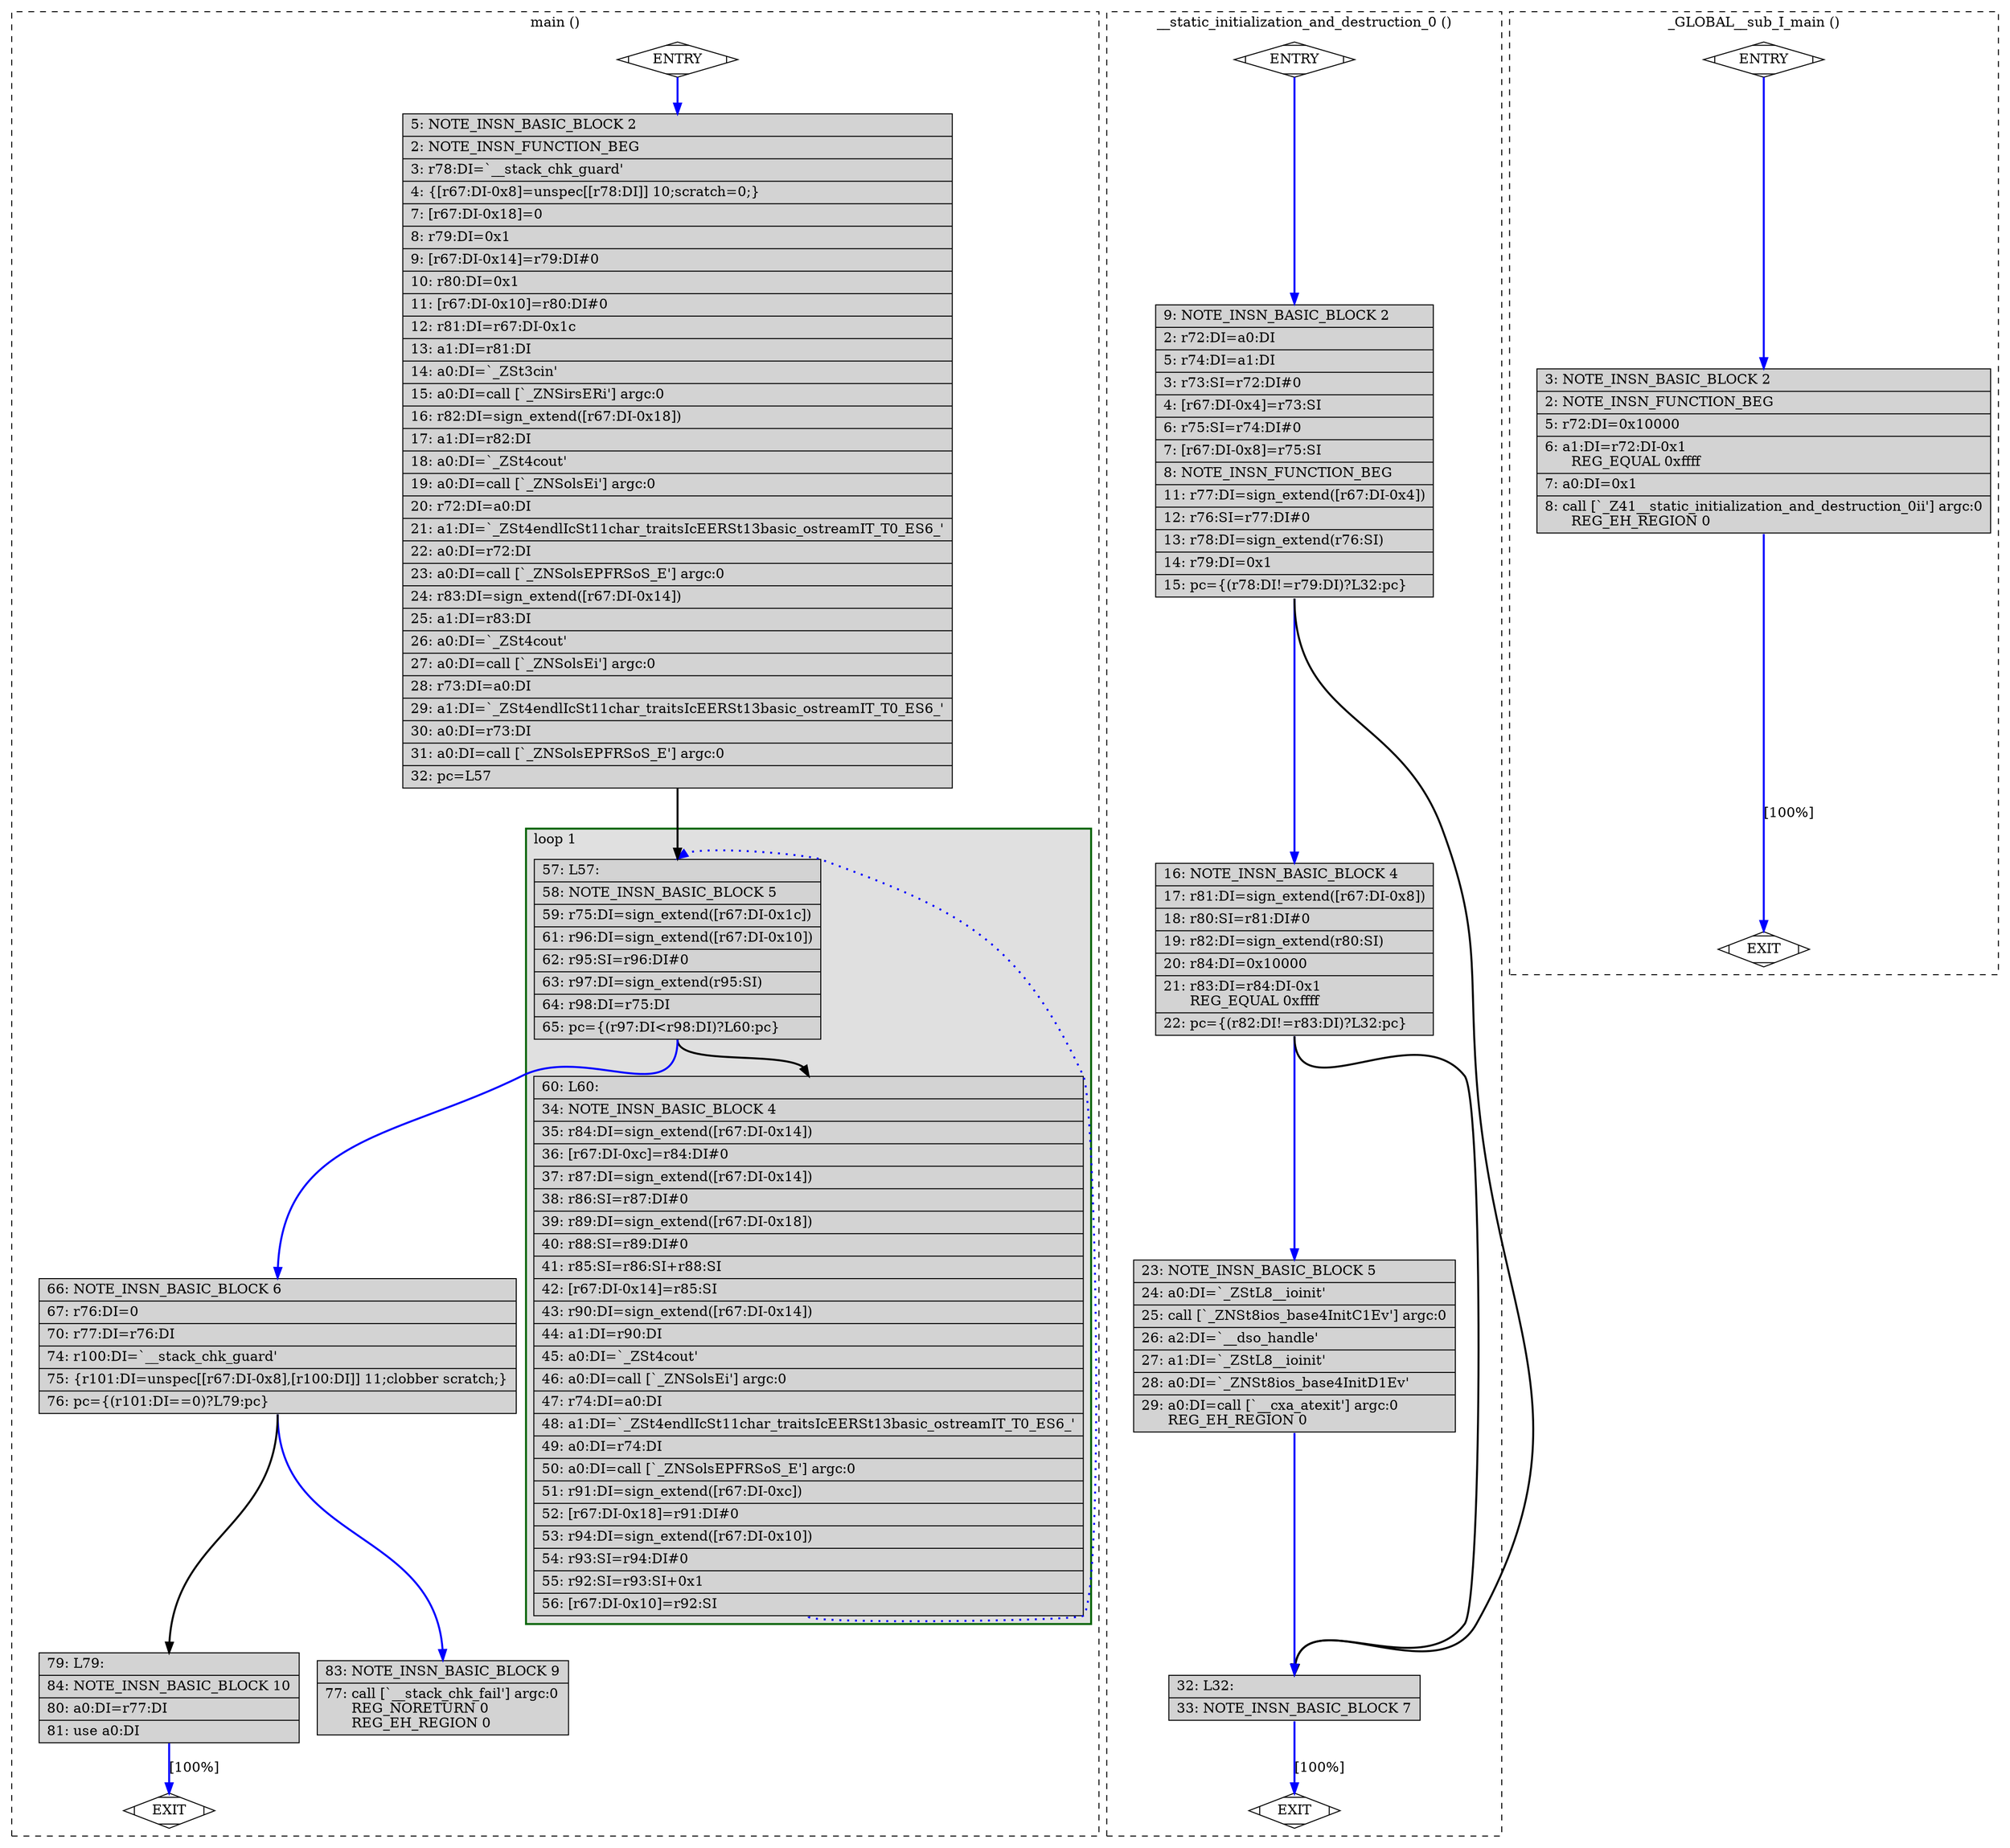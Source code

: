 digraph "cfg_analysis/O0/fibonacci_O0-Fibonacci.cpp.245r.expand" {
overlap=false;
subgraph "cluster_main" {
	style="dashed";
	color="black";
	label="main ()";
	subgraph cluster_1727_1 {
	style="filled";
	color="darkgreen";
	fillcolor="grey88";
	label="loop 1";
	labeljust=l;
	penwidth=2;
	fn_1727_basic_block_5 [shape=record,style=filled,fillcolor=lightgrey,label="{\ \ \ 57:\ L57:\l\
|\ \ \ 58:\ NOTE_INSN_BASIC_BLOCK\ 5\l\
|\ \ \ 59:\ r75:DI=sign_extend([r67:DI-0x1c])\l\
|\ \ \ 61:\ r96:DI=sign_extend([r67:DI-0x10])\l\
|\ \ \ 62:\ r95:SI=r96:DI#0\l\
|\ \ \ 63:\ r97:DI=sign_extend(r95:SI)\l\
|\ \ \ 64:\ r98:DI=r75:DI\l\
|\ \ \ 65:\ pc=\{(r97:DI\<r98:DI)?L60:pc\}\l\
}"];

	fn_1727_basic_block_4 [shape=record,style=filled,fillcolor=lightgrey,label="{\ \ \ 60:\ L60:\l\
|\ \ \ 34:\ NOTE_INSN_BASIC_BLOCK\ 4\l\
|\ \ \ 35:\ r84:DI=sign_extend([r67:DI-0x14])\l\
|\ \ \ 36:\ [r67:DI-0xc]=r84:DI#0\l\
|\ \ \ 37:\ r87:DI=sign_extend([r67:DI-0x14])\l\
|\ \ \ 38:\ r86:SI=r87:DI#0\l\
|\ \ \ 39:\ r89:DI=sign_extend([r67:DI-0x18])\l\
|\ \ \ 40:\ r88:SI=r89:DI#0\l\
|\ \ \ 41:\ r85:SI=r86:SI+r88:SI\l\
|\ \ \ 42:\ [r67:DI-0x14]=r85:SI\l\
|\ \ \ 43:\ r90:DI=sign_extend([r67:DI-0x14])\l\
|\ \ \ 44:\ a1:DI=r90:DI\l\
|\ \ \ 45:\ a0:DI=`_ZSt4cout'\l\
|\ \ \ 46:\ a0:DI=call\ [`_ZNSolsEi']\ argc:0\l\
|\ \ \ 47:\ r74:DI=a0:DI\l\
|\ \ \ 48:\ a1:DI=`_ZSt4endlIcSt11char_traitsIcEERSt13basic_ostreamIT_T0_ES6_'\l\
|\ \ \ 49:\ a0:DI=r74:DI\l\
|\ \ \ 50:\ a0:DI=call\ [`_ZNSolsEPFRSoS_E']\ argc:0\l\
|\ \ \ 51:\ r91:DI=sign_extend([r67:DI-0xc])\l\
|\ \ \ 52:\ [r67:DI-0x18]=r91:DI#0\l\
|\ \ \ 53:\ r94:DI=sign_extend([r67:DI-0x10])\l\
|\ \ \ 54:\ r93:SI=r94:DI#0\l\
|\ \ \ 55:\ r92:SI=r93:SI+0x1\l\
|\ \ \ 56:\ [r67:DI-0x10]=r92:SI\l\
}"];

	}
	fn_1727_basic_block_0 [shape=Mdiamond,style=filled,fillcolor=white,label="ENTRY"];

	fn_1727_basic_block_1 [shape=Mdiamond,style=filled,fillcolor=white,label="EXIT"];

	fn_1727_basic_block_2 [shape=record,style=filled,fillcolor=lightgrey,label="{\ \ \ \ 5:\ NOTE_INSN_BASIC_BLOCK\ 2\l\
|\ \ \ \ 2:\ NOTE_INSN_FUNCTION_BEG\l\
|\ \ \ \ 3:\ r78:DI=`__stack_chk_guard'\l\
|\ \ \ \ 4:\ \{[r67:DI-0x8]=unspec[[r78:DI]]\ 10;scratch=0;\}\l\
|\ \ \ \ 7:\ [r67:DI-0x18]=0\l\
|\ \ \ \ 8:\ r79:DI=0x1\l\
|\ \ \ \ 9:\ [r67:DI-0x14]=r79:DI#0\l\
|\ \ \ 10:\ r80:DI=0x1\l\
|\ \ \ 11:\ [r67:DI-0x10]=r80:DI#0\l\
|\ \ \ 12:\ r81:DI=r67:DI-0x1c\l\
|\ \ \ 13:\ a1:DI=r81:DI\l\
|\ \ \ 14:\ a0:DI=`_ZSt3cin'\l\
|\ \ \ 15:\ a0:DI=call\ [`_ZNSirsERi']\ argc:0\l\
|\ \ \ 16:\ r82:DI=sign_extend([r67:DI-0x18])\l\
|\ \ \ 17:\ a1:DI=r82:DI\l\
|\ \ \ 18:\ a0:DI=`_ZSt4cout'\l\
|\ \ \ 19:\ a0:DI=call\ [`_ZNSolsEi']\ argc:0\l\
|\ \ \ 20:\ r72:DI=a0:DI\l\
|\ \ \ 21:\ a1:DI=`_ZSt4endlIcSt11char_traitsIcEERSt13basic_ostreamIT_T0_ES6_'\l\
|\ \ \ 22:\ a0:DI=r72:DI\l\
|\ \ \ 23:\ a0:DI=call\ [`_ZNSolsEPFRSoS_E']\ argc:0\l\
|\ \ \ 24:\ r83:DI=sign_extend([r67:DI-0x14])\l\
|\ \ \ 25:\ a1:DI=r83:DI\l\
|\ \ \ 26:\ a0:DI=`_ZSt4cout'\l\
|\ \ \ 27:\ a0:DI=call\ [`_ZNSolsEi']\ argc:0\l\
|\ \ \ 28:\ r73:DI=a0:DI\l\
|\ \ \ 29:\ a1:DI=`_ZSt4endlIcSt11char_traitsIcEERSt13basic_ostreamIT_T0_ES6_'\l\
|\ \ \ 30:\ a0:DI=r73:DI\l\
|\ \ \ 31:\ a0:DI=call\ [`_ZNSolsEPFRSoS_E']\ argc:0\l\
|\ \ \ 32:\ pc=L57\l\
}"];

	fn_1727_basic_block_6 [shape=record,style=filled,fillcolor=lightgrey,label="{\ \ \ 66:\ NOTE_INSN_BASIC_BLOCK\ 6\l\
|\ \ \ 67:\ r76:DI=0\l\
|\ \ \ 70:\ r77:DI=r76:DI\l\
|\ \ \ 74:\ r100:DI=`__stack_chk_guard'\l\
|\ \ \ 75:\ \{r101:DI=unspec[[r67:DI-0x8],[r100:DI]]\ 11;clobber\ scratch;\}\l\
|\ \ \ 76:\ pc=\{(r101:DI==0)?L79:pc\}\l\
}"];

	fn_1727_basic_block_9 [shape=record,style=filled,fillcolor=lightgrey,label="{\ \ \ 83:\ NOTE_INSN_BASIC_BLOCK\ 9\l\
|\ \ \ 77:\ call\ [`__stack_chk_fail']\ argc:0\l\
\ \ \ \ \ \ REG_NORETURN\ 0\l\
\ \ \ \ \ \ REG_EH_REGION\ 0\l\
}"];

	fn_1727_basic_block_10 [shape=record,style=filled,fillcolor=lightgrey,label="{\ \ \ 79:\ L79:\l\
|\ \ \ 84:\ NOTE_INSN_BASIC_BLOCK\ 10\l\
|\ \ \ 80:\ a0:DI=r77:DI\l\
|\ \ \ 81:\ use\ a0:DI\l\
}"];

	fn_1727_basic_block_0:s -> fn_1727_basic_block_2:n [style="solid,bold",color=blue,weight=100,constraint=true];
	fn_1727_basic_block_2:s -> fn_1727_basic_block_5:n [style="solid,bold",color=black,weight=10,constraint=true];
	fn_1727_basic_block_4:s -> fn_1727_basic_block_5:n [style="dotted,bold",color=blue,weight=10,constraint=false];
	fn_1727_basic_block_5:s -> fn_1727_basic_block_4:n [style="solid,bold",color=black,weight=10,constraint=true];
	fn_1727_basic_block_5:s -> fn_1727_basic_block_6:n [style="solid,bold",color=blue,weight=100,constraint=true];
	fn_1727_basic_block_6:s -> fn_1727_basic_block_10:n [style="solid,bold",color=black,weight=10,constraint=true];
	fn_1727_basic_block_6:s -> fn_1727_basic_block_9:n [style="solid,bold",color=blue,weight=100,constraint=true];
	fn_1727_basic_block_10:s -> fn_1727_basic_block_1:n [style="solid,bold",color=blue,weight=100,constraint=true,label="[100%]"];
	fn_1727_basic_block_0:s -> fn_1727_basic_block_1:n [style="invis",constraint=true];
}
subgraph "cluster___static_initialization_and_destruction_0" {
	style="dashed";
	color="black";
	label="__static_initialization_and_destruction_0 ()";
	fn_2227_basic_block_0 [shape=Mdiamond,style=filled,fillcolor=white,label="ENTRY"];

	fn_2227_basic_block_1 [shape=Mdiamond,style=filled,fillcolor=white,label="EXIT"];

	fn_2227_basic_block_2 [shape=record,style=filled,fillcolor=lightgrey,label="{\ \ \ \ 9:\ NOTE_INSN_BASIC_BLOCK\ 2\l\
|\ \ \ \ 2:\ r72:DI=a0:DI\l\
|\ \ \ \ 5:\ r74:DI=a1:DI\l\
|\ \ \ \ 3:\ r73:SI=r72:DI#0\l\
|\ \ \ \ 4:\ [r67:DI-0x4]=r73:SI\l\
|\ \ \ \ 6:\ r75:SI=r74:DI#0\l\
|\ \ \ \ 7:\ [r67:DI-0x8]=r75:SI\l\
|\ \ \ \ 8:\ NOTE_INSN_FUNCTION_BEG\l\
|\ \ \ 11:\ r77:DI=sign_extend([r67:DI-0x4])\l\
|\ \ \ 12:\ r76:SI=r77:DI#0\l\
|\ \ \ 13:\ r78:DI=sign_extend(r76:SI)\l\
|\ \ \ 14:\ r79:DI=0x1\l\
|\ \ \ 15:\ pc=\{(r78:DI!=r79:DI)?L32:pc\}\l\
}"];

	fn_2227_basic_block_4 [shape=record,style=filled,fillcolor=lightgrey,label="{\ \ \ 16:\ NOTE_INSN_BASIC_BLOCK\ 4\l\
|\ \ \ 17:\ r81:DI=sign_extend([r67:DI-0x8])\l\
|\ \ \ 18:\ r80:SI=r81:DI#0\l\
|\ \ \ 19:\ r82:DI=sign_extend(r80:SI)\l\
|\ \ \ 20:\ r84:DI=0x10000\l\
|\ \ \ 21:\ r83:DI=r84:DI-0x1\l\
\ \ \ \ \ \ REG_EQUAL\ 0xffff\l\
|\ \ \ 22:\ pc=\{(r82:DI!=r83:DI)?L32:pc\}\l\
}"];

	fn_2227_basic_block_5 [shape=record,style=filled,fillcolor=lightgrey,label="{\ \ \ 23:\ NOTE_INSN_BASIC_BLOCK\ 5\l\
|\ \ \ 24:\ a0:DI=`_ZStL8__ioinit'\l\
|\ \ \ 25:\ call\ [`_ZNSt8ios_base4InitC1Ev']\ argc:0\l\
|\ \ \ 26:\ a2:DI=`__dso_handle'\l\
|\ \ \ 27:\ a1:DI=`_ZStL8__ioinit'\l\
|\ \ \ 28:\ a0:DI=`_ZNSt8ios_base4InitD1Ev'\l\
|\ \ \ 29:\ a0:DI=call\ [`__cxa_atexit']\ argc:0\l\
\ \ \ \ \ \ REG_EH_REGION\ 0\l\
}"];

	fn_2227_basic_block_7 [shape=record,style=filled,fillcolor=lightgrey,label="{\ \ \ 32:\ L32:\l\
|\ \ \ 33:\ NOTE_INSN_BASIC_BLOCK\ 7\l\
}"];

	fn_2227_basic_block_0:s -> fn_2227_basic_block_2:n [style="solid,bold",color=blue,weight=100,constraint=true];
	fn_2227_basic_block_2:s -> fn_2227_basic_block_4:n [style="solid,bold",color=blue,weight=100,constraint=true];
	fn_2227_basic_block_2:s -> fn_2227_basic_block_7:n [style="solid,bold",color=black,weight=10,constraint=true];
	fn_2227_basic_block_4:s -> fn_2227_basic_block_5:n [style="solid,bold",color=blue,weight=100,constraint=true];
	fn_2227_basic_block_4:s -> fn_2227_basic_block_7:n [style="solid,bold",color=black,weight=10,constraint=true];
	fn_2227_basic_block_5:s -> fn_2227_basic_block_7:n [style="solid,bold",color=blue,weight=100,constraint=true];
	fn_2227_basic_block_7:s -> fn_2227_basic_block_1:n [style="solid,bold",color=blue,weight=100,constraint=true,label="[100%]"];
	fn_2227_basic_block_0:s -> fn_2227_basic_block_1:n [style="invis",constraint=true];
}
subgraph "cluster__GLOBAL__sub_I_main" {
	style="dashed";
	color="black";
	label="_GLOBAL__sub_I_main ()";
	fn_2228_basic_block_0 [shape=Mdiamond,style=filled,fillcolor=white,label="ENTRY"];

	fn_2228_basic_block_1 [shape=Mdiamond,style=filled,fillcolor=white,label="EXIT"];

	fn_2228_basic_block_2 [shape=record,style=filled,fillcolor=lightgrey,label="{\ \ \ \ 3:\ NOTE_INSN_BASIC_BLOCK\ 2\l\
|\ \ \ \ 2:\ NOTE_INSN_FUNCTION_BEG\l\
|\ \ \ \ 5:\ r72:DI=0x10000\l\
|\ \ \ \ 6:\ a1:DI=r72:DI-0x1\l\
\ \ \ \ \ \ REG_EQUAL\ 0xffff\l\
|\ \ \ \ 7:\ a0:DI=0x1\l\
|\ \ \ \ 8:\ call\ [`_Z41__static_initialization_and_destruction_0ii']\ argc:0\l\
\ \ \ \ \ \ REG_EH_REGION\ 0\l\
}"];

	fn_2228_basic_block_0:s -> fn_2228_basic_block_2:n [style="solid,bold",color=blue,weight=100,constraint=true];
	fn_2228_basic_block_2:s -> fn_2228_basic_block_1:n [style="solid,bold",color=blue,weight=100,constraint=true,label="[100%]"];
	fn_2228_basic_block_0:s -> fn_2228_basic_block_1:n [style="invis",constraint=true];
}
}
